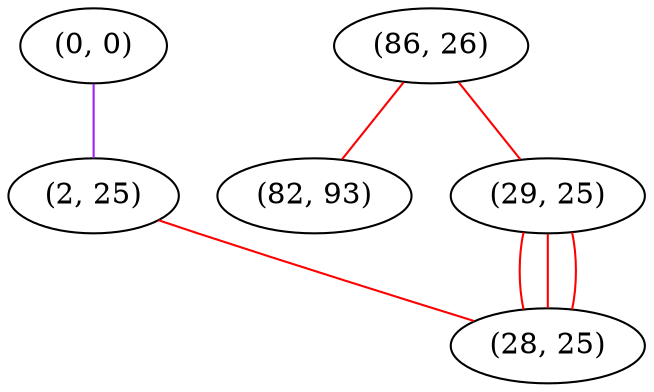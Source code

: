 graph "" {
"(0, 0)";
"(86, 26)";
"(82, 93)";
"(2, 25)";
"(29, 25)";
"(28, 25)";
"(0, 0)" -- "(2, 25)"  [color=purple, key=0, weight=4];
"(86, 26)" -- "(29, 25)"  [color=red, key=0, weight=1];
"(86, 26)" -- "(82, 93)"  [color=red, key=0, weight=1];
"(2, 25)" -- "(28, 25)"  [color=red, key=0, weight=1];
"(29, 25)" -- "(28, 25)"  [color=red, key=0, weight=1];
"(29, 25)" -- "(28, 25)"  [color=red, key=1, weight=1];
"(29, 25)" -- "(28, 25)"  [color=red, key=2, weight=1];
}
